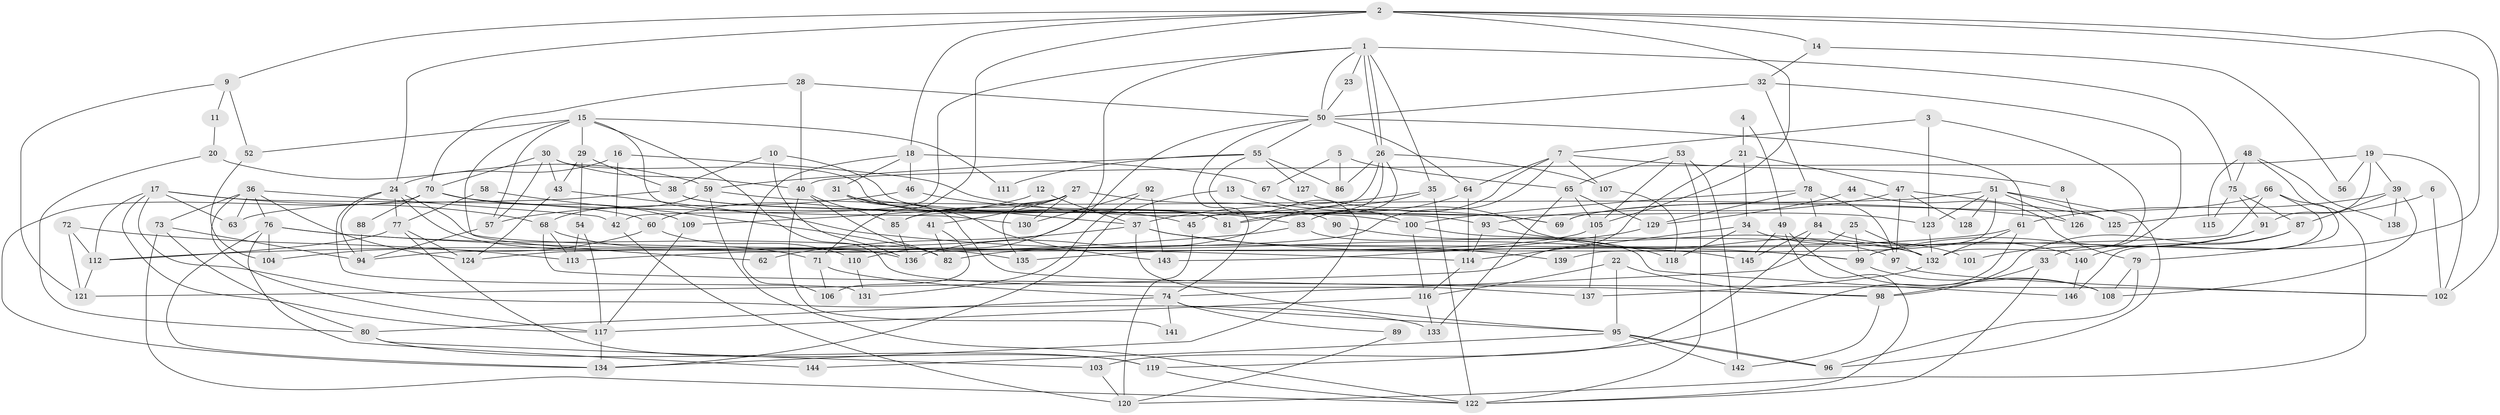 // coarse degree distribution, {7: 0.12371134020618557, 11: 0.020618556701030927, 4: 0.16494845360824742, 6: 0.10309278350515463, 5: 0.18556701030927836, 3: 0.16494845360824742, 2: 0.13402061855670103, 8: 0.07216494845360824, 9: 0.020618556701030927, 10: 0.010309278350515464}
// Generated by graph-tools (version 1.1) at 2025/24/03/03/25 07:24:01]
// undirected, 146 vertices, 292 edges
graph export_dot {
graph [start="1"]
  node [color=gray90,style=filled];
  1;
  2;
  3;
  4;
  5;
  6;
  7;
  8;
  9;
  10;
  11;
  12;
  13;
  14;
  15;
  16;
  17;
  18;
  19;
  20;
  21;
  22;
  23;
  24;
  25;
  26;
  27;
  28;
  29;
  30;
  31;
  32;
  33;
  34;
  35;
  36;
  37;
  38;
  39;
  40;
  41;
  42;
  43;
  44;
  45;
  46;
  47;
  48;
  49;
  50;
  51;
  52;
  53;
  54;
  55;
  56;
  57;
  58;
  59;
  60;
  61;
  62;
  63;
  64;
  65;
  66;
  67;
  68;
  69;
  70;
  71;
  72;
  73;
  74;
  75;
  76;
  77;
  78;
  79;
  80;
  81;
  82;
  83;
  84;
  85;
  86;
  87;
  88;
  89;
  90;
  91;
  92;
  93;
  94;
  95;
  96;
  97;
  98;
  99;
  100;
  101;
  102;
  103;
  104;
  105;
  106;
  107;
  108;
  109;
  110;
  111;
  112;
  113;
  114;
  115;
  116;
  117;
  118;
  119;
  120;
  121;
  122;
  123;
  124;
  125;
  126;
  127;
  128;
  129;
  130;
  131;
  132;
  133;
  134;
  135;
  136;
  137;
  138;
  139;
  140;
  141;
  142;
  143;
  144;
  145;
  146;
  1 -- 26;
  1 -- 26;
  1 -- 42;
  1 -- 23;
  1 -- 35;
  1 -- 50;
  1 -- 75;
  1 -- 110;
  2 -- 71;
  2 -- 105;
  2 -- 9;
  2 -- 14;
  2 -- 18;
  2 -- 24;
  2 -- 99;
  2 -- 102;
  3 -- 7;
  3 -- 132;
  3 -- 123;
  4 -- 21;
  4 -- 49;
  5 -- 67;
  5 -- 86;
  5 -- 65;
  6 -- 102;
  6 -- 125;
  7 -- 94;
  7 -- 83;
  7 -- 8;
  7 -- 64;
  7 -- 107;
  8 -- 126;
  9 -- 52;
  9 -- 11;
  9 -- 121;
  10 -- 81;
  10 -- 136;
  10 -- 38;
  11 -- 20;
  12 -- 37;
  12 -- 60;
  13 -- 123;
  13 -- 134;
  14 -- 32;
  14 -- 56;
  15 -- 29;
  15 -- 137;
  15 -- 52;
  15 -- 57;
  15 -- 62;
  15 -- 111;
  15 -- 130;
  16 -- 42;
  16 -- 24;
  16 -- 69;
  17 -- 112;
  17 -- 63;
  17 -- 60;
  17 -- 68;
  17 -- 117;
  17 -- 133;
  18 -- 31;
  18 -- 46;
  18 -- 67;
  18 -- 106;
  19 -- 102;
  19 -- 40;
  19 -- 39;
  19 -- 56;
  19 -- 91;
  20 -- 59;
  20 -- 80;
  21 -- 47;
  21 -- 121;
  21 -- 34;
  22 -- 116;
  22 -- 95;
  22 -- 98;
  23 -- 50;
  24 -- 77;
  24 -- 94;
  24 -- 99;
  24 -- 131;
  24 -- 136;
  25 -- 132;
  25 -- 99;
  25 -- 74;
  26 -- 81;
  26 -- 45;
  26 -- 85;
  26 -- 86;
  26 -- 107;
  27 -- 85;
  27 -- 109;
  27 -- 41;
  27 -- 90;
  27 -- 130;
  27 -- 135;
  28 -- 50;
  28 -- 40;
  28 -- 70;
  29 -- 43;
  29 -- 38;
  29 -- 54;
  30 -- 40;
  30 -- 70;
  30 -- 43;
  30 -- 57;
  30 -- 81;
  31 -- 37;
  31 -- 98;
  31 -- 45;
  31 -- 143;
  32 -- 33;
  32 -- 50;
  32 -- 78;
  33 -- 122;
  33 -- 98;
  34 -- 114;
  34 -- 101;
  34 -- 118;
  35 -- 122;
  35 -- 37;
  35 -- 136;
  36 -- 117;
  36 -- 76;
  36 -- 42;
  36 -- 63;
  36 -- 73;
  36 -- 124;
  37 -- 99;
  37 -- 62;
  37 -- 95;
  37 -- 139;
  38 -- 69;
  38 -- 63;
  38 -- 93;
  39 -- 61;
  39 -- 87;
  39 -- 108;
  39 -- 138;
  40 -- 85;
  40 -- 82;
  40 -- 141;
  41 -- 106;
  41 -- 82;
  42 -- 120;
  43 -- 124;
  43 -- 145;
  44 -- 79;
  44 -- 129;
  45 -- 120;
  46 -- 57;
  46 -- 83;
  47 -- 93;
  47 -- 97;
  47 -- 125;
  47 -- 128;
  48 -- 120;
  48 -- 75;
  48 -- 115;
  48 -- 138;
  49 -- 108;
  49 -- 122;
  49 -- 145;
  50 -- 74;
  50 -- 55;
  50 -- 61;
  50 -- 64;
  50 -- 124;
  51 -- 69;
  51 -- 123;
  51 -- 96;
  51 -- 125;
  51 -- 126;
  51 -- 128;
  51 -- 139;
  52 -- 104;
  53 -- 65;
  53 -- 142;
  53 -- 105;
  53 -- 122;
  54 -- 113;
  54 -- 117;
  55 -- 134;
  55 -- 59;
  55 -- 86;
  55 -- 111;
  55 -- 127;
  57 -- 94;
  58 -- 82;
  58 -- 77;
  59 -- 122;
  59 -- 68;
  59 -- 126;
  60 -- 110;
  60 -- 104;
  61 -- 119;
  61 -- 82;
  61 -- 132;
  64 -- 81;
  64 -- 114;
  65 -- 105;
  65 -- 129;
  65 -- 133;
  66 -- 113;
  66 -- 79;
  66 -- 69;
  66 -- 146;
  67 -- 100;
  68 -- 71;
  68 -- 102;
  68 -- 113;
  70 -- 100;
  70 -- 88;
  70 -- 109;
  70 -- 134;
  71 -- 74;
  71 -- 106;
  72 -- 121;
  72 -- 112;
  72 -- 113;
  73 -- 94;
  73 -- 80;
  73 -- 122;
  74 -- 95;
  74 -- 80;
  74 -- 89;
  74 -- 141;
  75 -- 91;
  75 -- 87;
  75 -- 115;
  76 -- 134;
  76 -- 114;
  76 -- 104;
  76 -- 135;
  76 -- 144;
  77 -- 119;
  77 -- 124;
  77 -- 112;
  78 -- 97;
  78 -- 84;
  78 -- 100;
  78 -- 129;
  79 -- 96;
  79 -- 108;
  80 -- 103;
  80 -- 119;
  83 -- 146;
  83 -- 112;
  84 -- 145;
  84 -- 103;
  84 -- 140;
  85 -- 136;
  87 -- 98;
  87 -- 140;
  88 -- 94;
  89 -- 120;
  90 -- 118;
  91 -- 99;
  91 -- 101;
  92 -- 130;
  92 -- 143;
  92 -- 131;
  93 -- 114;
  93 -- 97;
  95 -- 96;
  95 -- 96;
  95 -- 142;
  95 -- 144;
  97 -- 102;
  98 -- 142;
  99 -- 108;
  100 -- 116;
  100 -- 132;
  103 -- 120;
  105 -- 135;
  105 -- 137;
  107 -- 118;
  109 -- 117;
  110 -- 131;
  112 -- 121;
  114 -- 116;
  116 -- 133;
  116 -- 117;
  117 -- 134;
  119 -- 122;
  123 -- 132;
  127 -- 132;
  129 -- 143;
  132 -- 137;
  140 -- 146;
}
